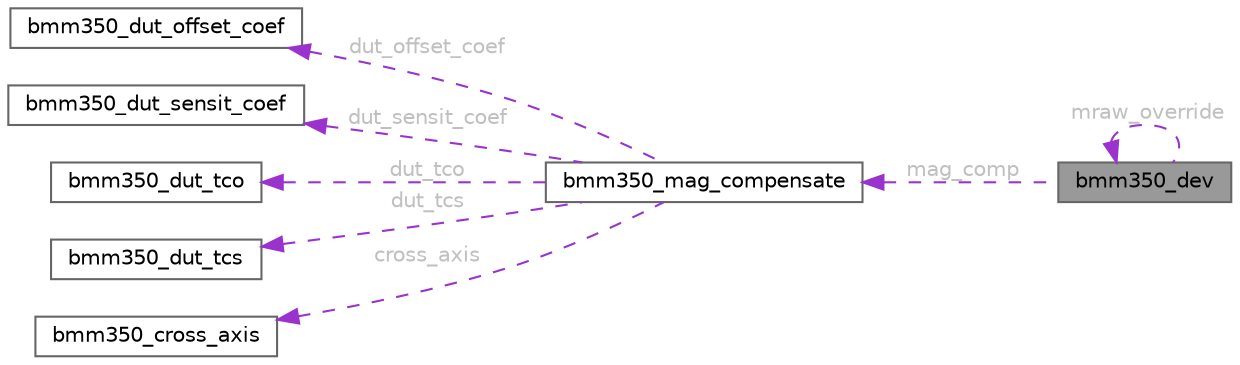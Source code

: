 digraph "bmm350_dev"
{
 // LATEX_PDF_SIZE
  bgcolor="transparent";
  edge [fontname=Helvetica,fontsize=10,labelfontname=Helvetica,labelfontsize=10];
  node [fontname=Helvetica,fontsize=10,shape=box,height=0.2,width=0.4];
  rankdir="LR";
  Node1 [id="Node000001",label="bmm350_dev",height=0.2,width=0.4,color="gray40", fillcolor="grey60", style="filled", fontcolor="black",tooltip="bmm350 device structure"];
  Node2 -> Node1 [id="edge1_Node000001_Node000002",dir="back",color="darkorchid3",style="dashed",tooltip=" ",label=" mag_comp",fontcolor="grey" ];
  Node2 [id="Node000002",label="bmm350_mag_compensate",height=0.2,width=0.4,color="gray40", fillcolor="white", style="filled",URL="$structbmm350__mag__compensate.html",tooltip="bmm350 magnetometer compensate structure"];
  Node3 -> Node2 [id="edge2_Node000002_Node000003",dir="back",color="darkorchid3",style="dashed",tooltip=" ",label=" dut_offset_coef",fontcolor="grey" ];
  Node3 [id="Node000003",label="bmm350_dut_offset_coef",height=0.2,width=0.4,color="gray40", fillcolor="white", style="filled",URL="$structbmm350__dut__offset__coef.html",tooltip="bmm350 magnetometer dut offset coefficient structure"];
  Node4 -> Node2 [id="edge3_Node000002_Node000004",dir="back",color="darkorchid3",style="dashed",tooltip=" ",label=" dut_sensit_coef",fontcolor="grey" ];
  Node4 [id="Node000004",label="bmm350_dut_sensit_coef",height=0.2,width=0.4,color="gray40", fillcolor="white", style="filled",URL="$structbmm350__dut__sensit__coef.html",tooltip="bmm350 magnetometer dut sensitivity coefficient structure"];
  Node5 -> Node2 [id="edge4_Node000002_Node000005",dir="back",color="darkorchid3",style="dashed",tooltip=" ",label=" dut_tco",fontcolor="grey" ];
  Node5 [id="Node000005",label="bmm350_dut_tco",height=0.2,width=0.4,color="gray40", fillcolor="white", style="filled",URL="$structbmm350__dut__tco.html",tooltip="bmm350 magnetometer dut tco structure"];
  Node6 -> Node2 [id="edge5_Node000002_Node000006",dir="back",color="darkorchid3",style="dashed",tooltip=" ",label=" dut_tcs",fontcolor="grey" ];
  Node6 [id="Node000006",label="bmm350_dut_tcs",height=0.2,width=0.4,color="gray40", fillcolor="white", style="filled",URL="$structbmm350__dut__tcs.html",tooltip="bmm350 magnetometer dut tcs structure"];
  Node7 -> Node2 [id="edge6_Node000002_Node000007",dir="back",color="darkorchid3",style="dashed",tooltip=" ",label=" cross_axis",fontcolor="grey" ];
  Node7 [id="Node000007",label="bmm350_cross_axis",height=0.2,width=0.4,color="gray40", fillcolor="white", style="filled",URL="$structbmm350__cross__axis.html",tooltip="bmm350 magnetometer cross axis compensation structure"];
  Node1 -> Node1 [id="edge7_Node000001_Node000001",dir="back",color="darkorchid3",style="dashed",tooltip=" ",label=" mraw_override",fontcolor="grey" ];
}
